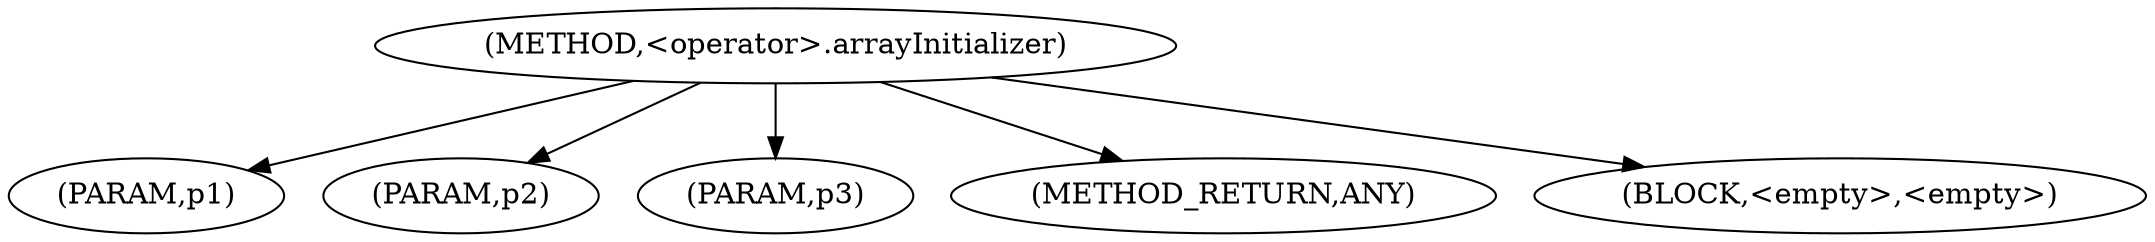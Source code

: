 digraph "&lt;operator&gt;.arrayInitializer" {  
"100063" [label = <(METHOD,&lt;operator&gt;.arrayInitializer)> ]
"100064" [label = <(PARAM,p1)> ]
"100065" [label = <(PARAM,p2)> ]
"100066" [label = <(PARAM,p3)> ]
"100067" [label = <(METHOD_RETURN,ANY)> ]
"100068" [label = <(BLOCK,&lt;empty&gt;,&lt;empty&gt;)> ]
  "100063" -> "100067" 
  "100063" -> "100064" 
  "100063" -> "100068" 
  "100063" -> "100065" 
  "100063" -> "100066" 
}
